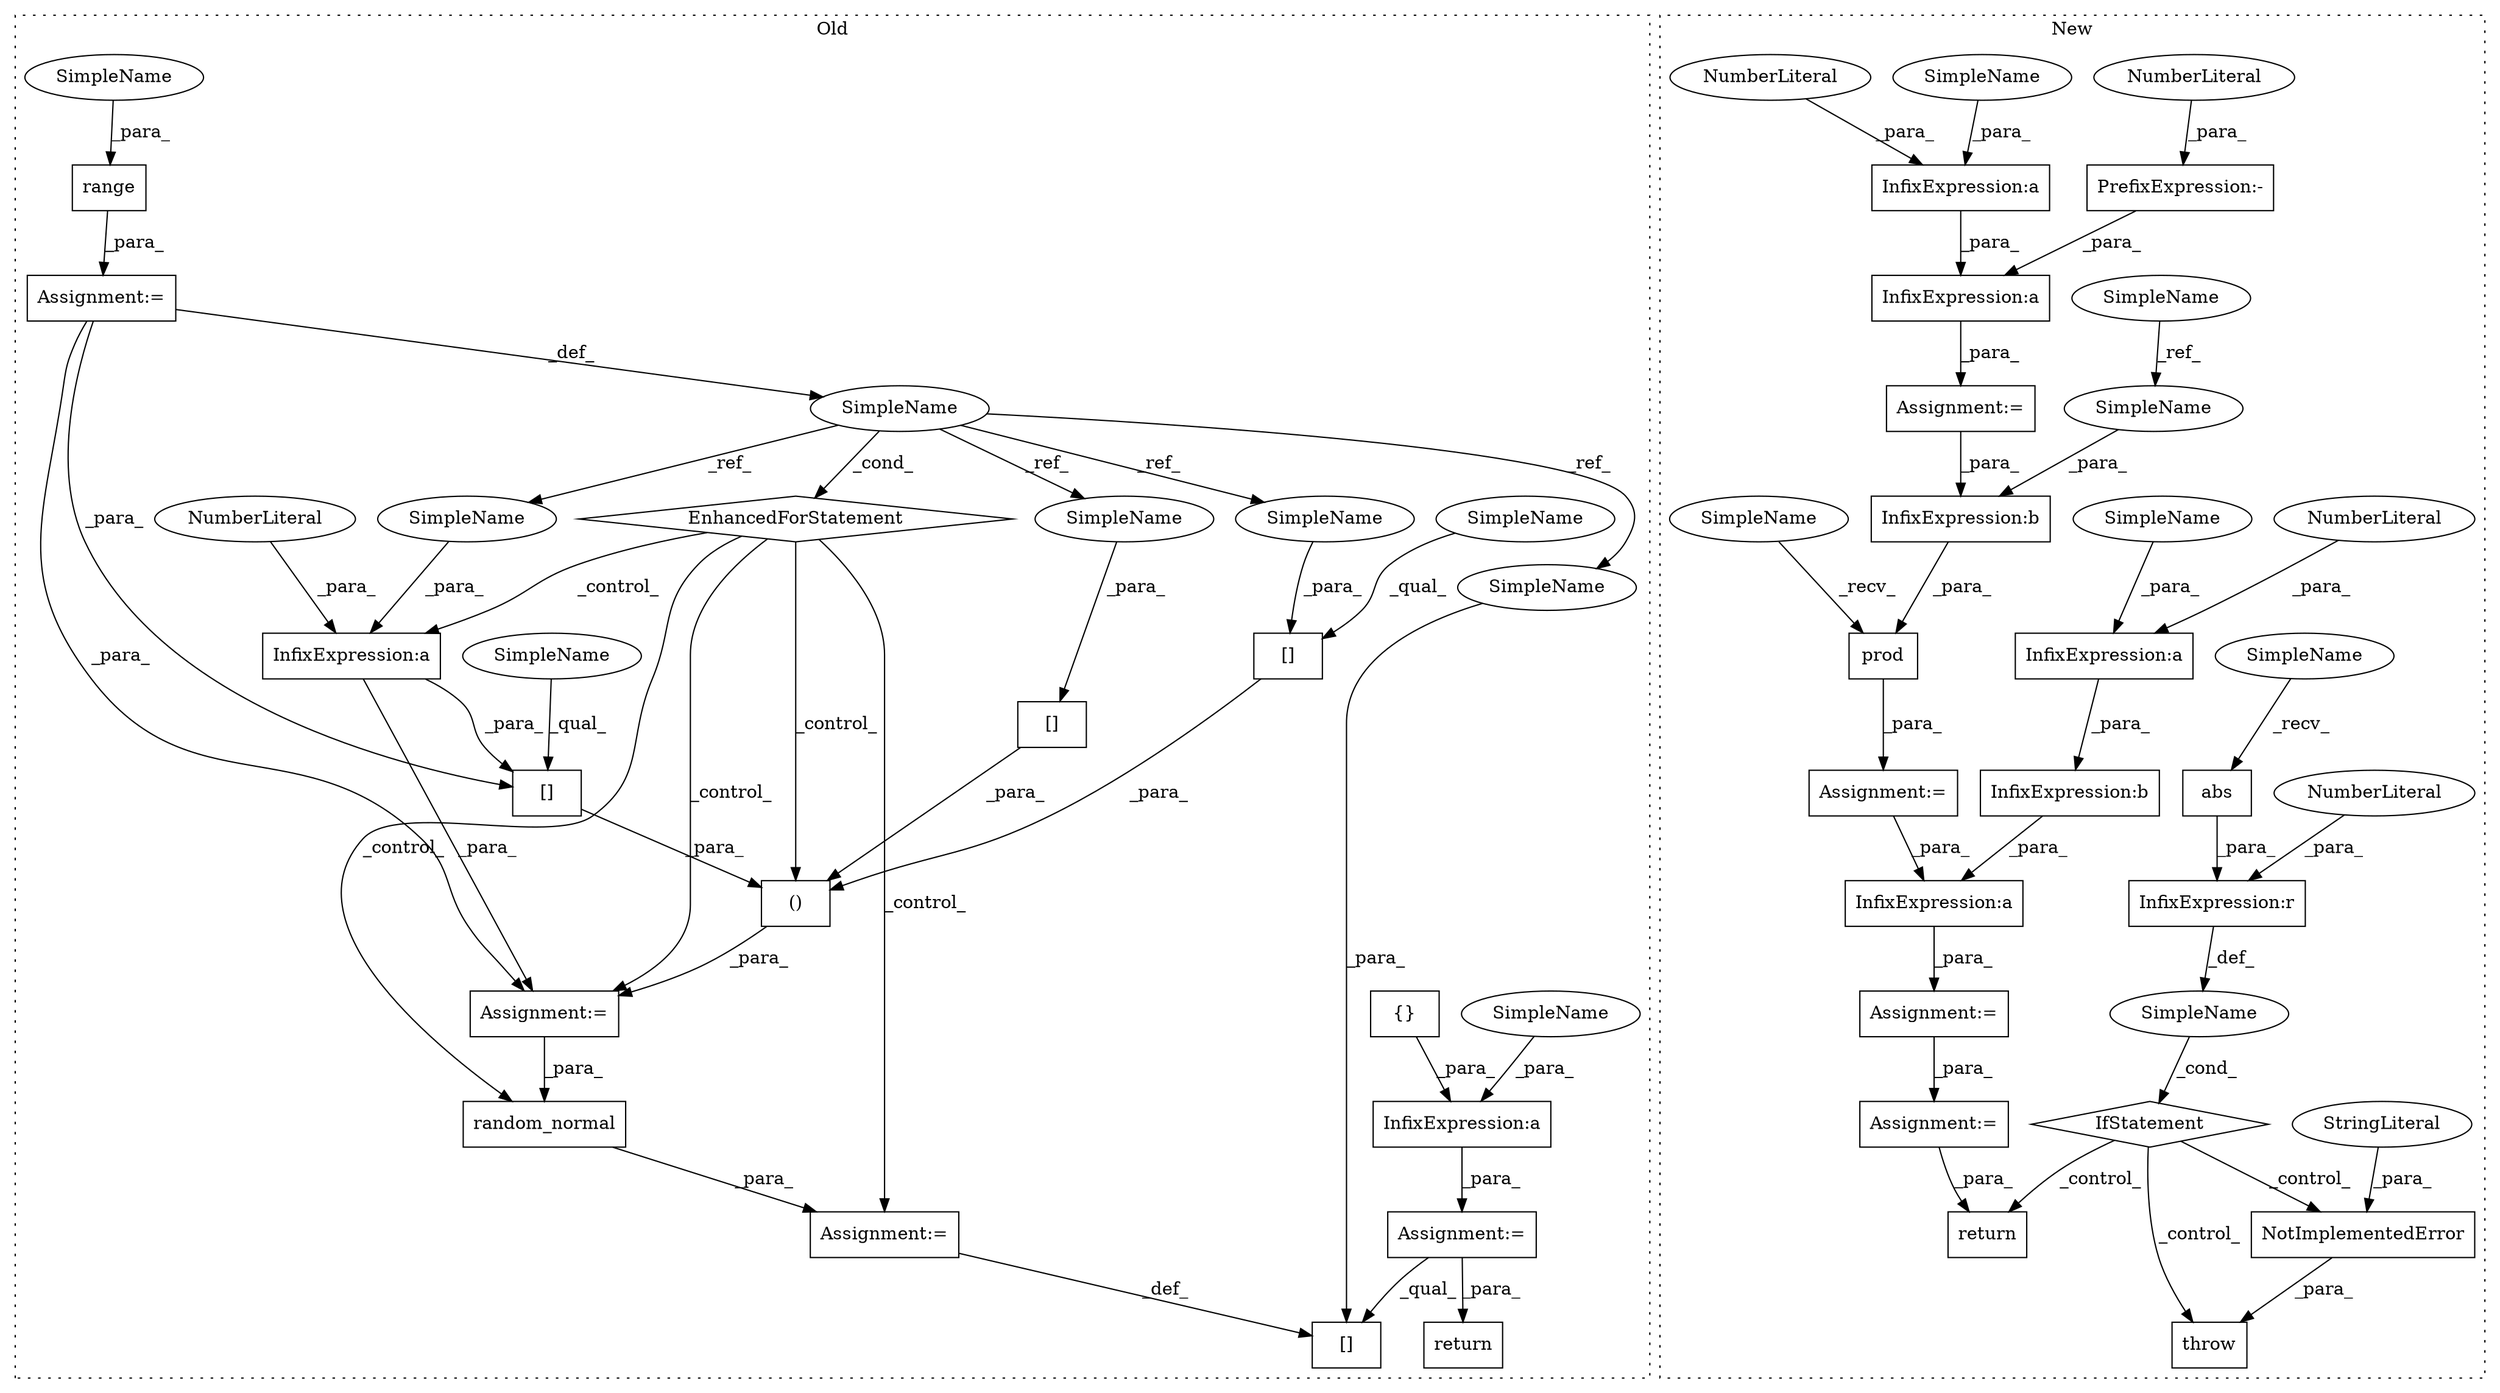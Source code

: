 digraph G {
subgraph cluster0 {
1 [label="{}" a="4" s="9757,9762" l="1,1" shape="box"];
4 [label="Assignment:=" a="7" s="9746" l="1" shape="box"];
9 [label="InfixExpression:a" a="27" s="9763" l="3" shape="box"];
14 [label="[]" a="2" s="9982,9992" l="9,1" shape="box"];
15 [label="()" a="106" s="9890" l="83" shape="box"];
16 [label="InfixExpression:a" a="27" s="9967" l="3" shape="box"];
17 [label="[]" a="2" s="9913,9922" l="8,1" shape="box"];
18 [label="random_normal" a="32" s="10005,10046" l="14,1" shape="box"];
19 [label="EnhancedForStatement" a="70" s="9781,9857" l="53,2" shape="diamond"];
20 [label="NumberLiteral" a="34" s="9970" l="1" shape="ellipse"];
22 [label="range" a="32" s="9842,9856" l="6,1" shape="box"];
24 [label="[]" a="2" s="9957,9972" l="8,1" shape="box"];
25 [label="SimpleName" a="42" s="9838" l="1" shape="ellipse"];
26 [label="[]" a="2" s="9936,9943" l="6,1" shape="box"];
37 [label="Assignment:=" a="7" s="9882" l="8" shape="box"];
39 [label="Assignment:=" a="7" s="9993" l="1" shape="box"];
40 [label="Assignment:=" a="7" s="9781,9857" l="53,2" shape="box"];
42 [label="return" a="41" s="10059" l="7" shape="box"];
45 [label="SimpleName" a="42" s="9913" l="7" shape="ellipse"];
46 [label="SimpleName" a="42" s="9957" l="7" shape="ellipse"];
47 [label="SimpleName" a="42" s="9848" l="8" shape="ellipse"];
48 [label="SimpleName" a="42" s="9766" l="8" shape="ellipse"];
53 [label="SimpleName" a="42" s="9921" l="1" shape="ellipse"];
54 [label="SimpleName" a="42" s="9991" l="1" shape="ellipse"];
55 [label="SimpleName" a="42" s="9966" l="1" shape="ellipse"];
56 [label="SimpleName" a="42" s="9942" l="1" shape="ellipse"];
label = "Old";
style="dotted";
}
subgraph cluster1 {
2 [label="prod" a="32" s="19843,19869" l="5,1" shape="box"];
3 [label="Assignment:=" a="7" s="19836" l="1" shape="box"];
5 [label="Assignment:=" a="7" s="19885" l="1" shape="box"];
6 [label="InfixExpression:a" a="27" s="19901" l="3" shape="box"];
7 [label="NumberLiteral" a="34" s="19898" l="3" shape="ellipse"];
8 [label="InfixExpression:a" a="27" s="19814" l="3" shape="box"];
10 [label="InfixExpression:a" a="27" s="19914" l="3" shape="box"];
11 [label="InfixExpression:a" a="27" s="19809" l="3" shape="box"];
12 [label="NumberLiteral" a="34" s="19813" l="1" shape="ellipse"];
13 [label="InfixExpression:b" a="27" s="19894" l="3" shape="box"];
21 [label="InfixExpression:b" a="27" s="19855" l="3" shape="box"];
23 [label="SimpleName" a="42" s="19759" l="7" shape="ellipse"];
27 [label="abs" a="32" s="20012,20020" l="4,1" shape="box"];
28 [label="NotImplementedError" a="32" s="20077,20133" l="20,1" shape="box"];
29 [label="SimpleName" a="42" s="" l="" shape="ellipse"];
30 [label="throw" a="53" s="20071" l="6" shape="box"];
31 [label="StringLiteral" a="45" s="20097" l="36" shape="ellipse"];
32 [label="PrefixExpression:-" a="38" s="19805" l="1" shape="box"];
33 [label="NumberLiteral" a="34" s="19806" l="3" shape="ellipse"];
34 [label="InfixExpression:r" a="27" s="20021" l="3" shape="box"];
35 [label="NumberLiteral" a="34" s="20024" l="6" shape="ellipse"];
36 [label="IfStatement" a="25" s="20002,20030" l="4,2" shape="diamond"];
38 [label="Assignment:=" a="7" s="19929" l="1" shape="box"];
41 [label="Assignment:=" a="7" s="19803" l="1" shape="box"];
43 [label="return" a="41" s="20040" l="7" shape="box"];
44 [label="SimpleName" a="42" s="19848" l="7" shape="ellipse"];
49 [label="SimpleName" a="42" s="20006" l="5" shape="ellipse"];
50 [label="SimpleName" a="42" s="19837" l="5" shape="ellipse"];
51 [label="SimpleName" a="42" s="19904" l="8" shape="ellipse"];
52 [label="SimpleName" a="42" s="19817" l="8" shape="ellipse"];
label = "New";
style="dotted";
}
1 -> 9 [label="_para_"];
2 -> 3 [label="_para_"];
3 -> 10 [label="_para_"];
4 -> 42 [label="_para_"];
4 -> 14 [label="_qual_"];
5 -> 38 [label="_para_"];
6 -> 13 [label="_para_"];
7 -> 6 [label="_para_"];
8 -> 11 [label="_para_"];
9 -> 4 [label="_para_"];
10 -> 5 [label="_para_"];
11 -> 41 [label="_para_"];
12 -> 8 [label="_para_"];
13 -> 10 [label="_para_"];
15 -> 37 [label="_para_"];
16 -> 37 [label="_para_"];
16 -> 24 [label="_para_"];
17 -> 15 [label="_para_"];
18 -> 39 [label="_para_"];
19 -> 39 [label="_control_"];
19 -> 18 [label="_control_"];
19 -> 15 [label="_control_"];
19 -> 37 [label="_control_"];
19 -> 16 [label="_control_"];
20 -> 16 [label="_para_"];
21 -> 2 [label="_para_"];
22 -> 40 [label="_para_"];
23 -> 44 [label="_ref_"];
24 -> 15 [label="_para_"];
25 -> 53 [label="_ref_"];
25 -> 19 [label="_cond_"];
25 -> 54 [label="_ref_"];
25 -> 55 [label="_ref_"];
25 -> 56 [label="_ref_"];
26 -> 15 [label="_para_"];
27 -> 34 [label="_para_"];
28 -> 30 [label="_para_"];
29 -> 36 [label="_cond_"];
31 -> 28 [label="_para_"];
32 -> 11 [label="_para_"];
33 -> 32 [label="_para_"];
34 -> 29 [label="_def_"];
35 -> 34 [label="_para_"];
36 -> 43 [label="_control_"];
36 -> 30 [label="_control_"];
36 -> 28 [label="_control_"];
37 -> 18 [label="_para_"];
38 -> 43 [label="_para_"];
39 -> 14 [label="_def_"];
40 -> 25 [label="_def_"];
40 -> 24 [label="_para_"];
40 -> 37 [label="_para_"];
41 -> 21 [label="_para_"];
44 -> 21 [label="_para_"];
45 -> 17 [label="_qual_"];
46 -> 24 [label="_qual_"];
47 -> 22 [label="_para_"];
48 -> 9 [label="_para_"];
49 -> 27 [label="_recv_"];
50 -> 2 [label="_recv_"];
51 -> 6 [label="_para_"];
52 -> 8 [label="_para_"];
53 -> 17 [label="_para_"];
54 -> 14 [label="_para_"];
55 -> 16 [label="_para_"];
56 -> 26 [label="_para_"];
}